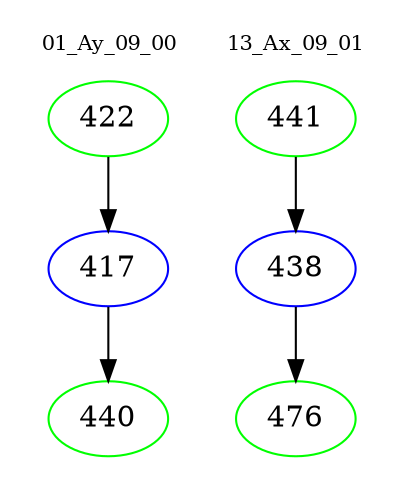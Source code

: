 digraph{
subgraph cluster_0 {
color = white
label = "01_Ay_09_00";
fontsize=10;
T0_422 [label="422", color="green"]
T0_422 -> T0_417 [color="black"]
T0_417 [label="417", color="blue"]
T0_417 -> T0_440 [color="black"]
T0_440 [label="440", color="green"]
}
subgraph cluster_1 {
color = white
label = "13_Ax_09_01";
fontsize=10;
T1_441 [label="441", color="green"]
T1_441 -> T1_438 [color="black"]
T1_438 [label="438", color="blue"]
T1_438 -> T1_476 [color="black"]
T1_476 [label="476", color="green"]
}
}
